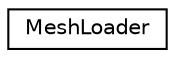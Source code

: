 digraph "Graphical Class Hierarchy"
{
 // LATEX_PDF_SIZE
  edge [fontname="Helvetica",fontsize="10",labelfontname="Helvetica",labelfontsize="10"];
  node [fontname="Helvetica",fontsize="10",shape=record];
  rankdir="LR";
  Node0 [label="MeshLoader",height=0.2,width=0.4,color="black", fillcolor="white", style="filled",URL="$class_mesh_loader.html",tooltip=" "];
}
